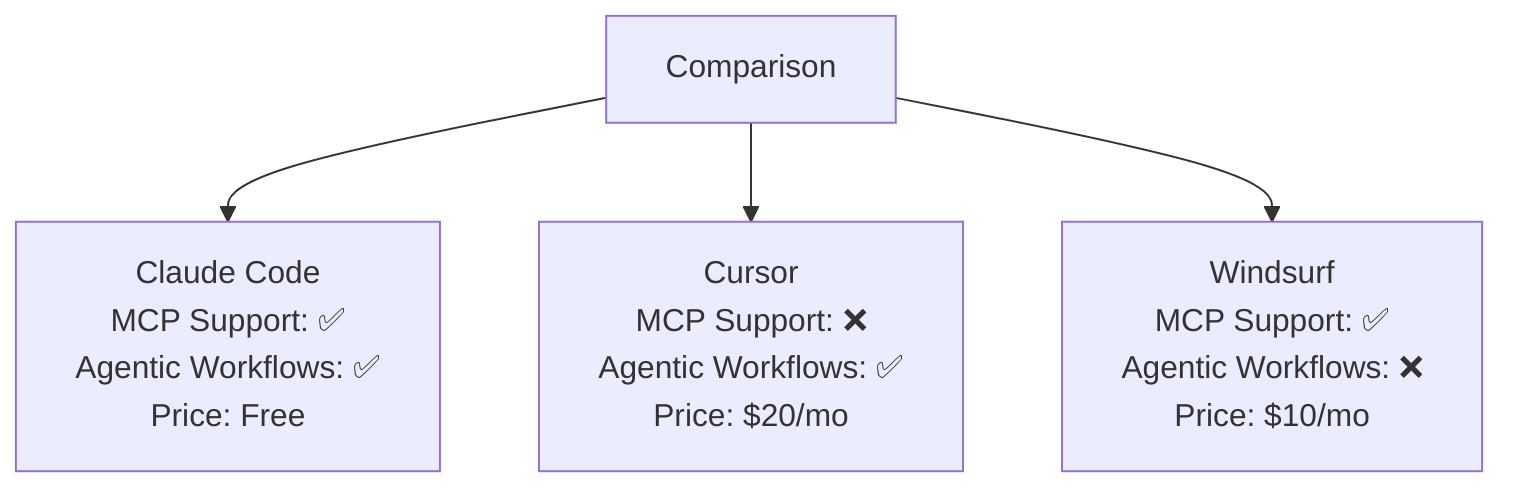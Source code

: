 graph TD
    Header["Comparison"]
    Claude_Code["Claude Code<br/>MCP Support: ✅<br/>Agentic Workflows: ✅<br/>Price: Free"]
    Cursor["Cursor<br/>MCP Support: ❌<br/>Agentic Workflows: ✅<br/>Price: $20/mo"]
    Windsurf["Windsurf<br/>MCP Support: ✅<br/>Agentic Workflows: ❌<br/>Price: $10/mo"]
    Header --> Claude_Code
    Header --> Cursor
    Header --> Windsurf